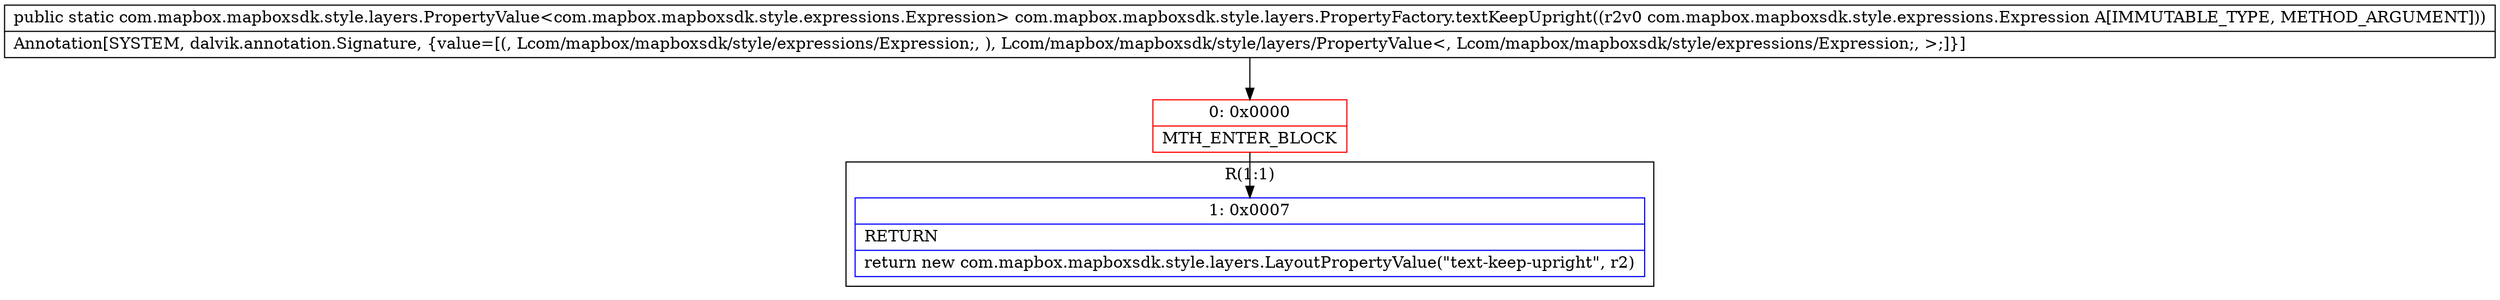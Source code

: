 digraph "CFG forcom.mapbox.mapboxsdk.style.layers.PropertyFactory.textKeepUpright(Lcom\/mapbox\/mapboxsdk\/style\/expressions\/Expression;)Lcom\/mapbox\/mapboxsdk\/style\/layers\/PropertyValue;" {
subgraph cluster_Region_1445002482 {
label = "R(1:1)";
node [shape=record,color=blue];
Node_1 [shape=record,label="{1\:\ 0x0007|RETURN\l|return new com.mapbox.mapboxsdk.style.layers.LayoutPropertyValue(\"text\-keep\-upright\", r2)\l}"];
}
Node_0 [shape=record,color=red,label="{0\:\ 0x0000|MTH_ENTER_BLOCK\l}"];
MethodNode[shape=record,label="{public static com.mapbox.mapboxsdk.style.layers.PropertyValue\<com.mapbox.mapboxsdk.style.expressions.Expression\> com.mapbox.mapboxsdk.style.layers.PropertyFactory.textKeepUpright((r2v0 com.mapbox.mapboxsdk.style.expressions.Expression A[IMMUTABLE_TYPE, METHOD_ARGUMENT]))  | Annotation[SYSTEM, dalvik.annotation.Signature, \{value=[(, Lcom\/mapbox\/mapboxsdk\/style\/expressions\/Expression;, ), Lcom\/mapbox\/mapboxsdk\/style\/layers\/PropertyValue\<, Lcom\/mapbox\/mapboxsdk\/style\/expressions\/Expression;, \>;]\}]\l}"];
MethodNode -> Node_0;
Node_0 -> Node_1;
}

